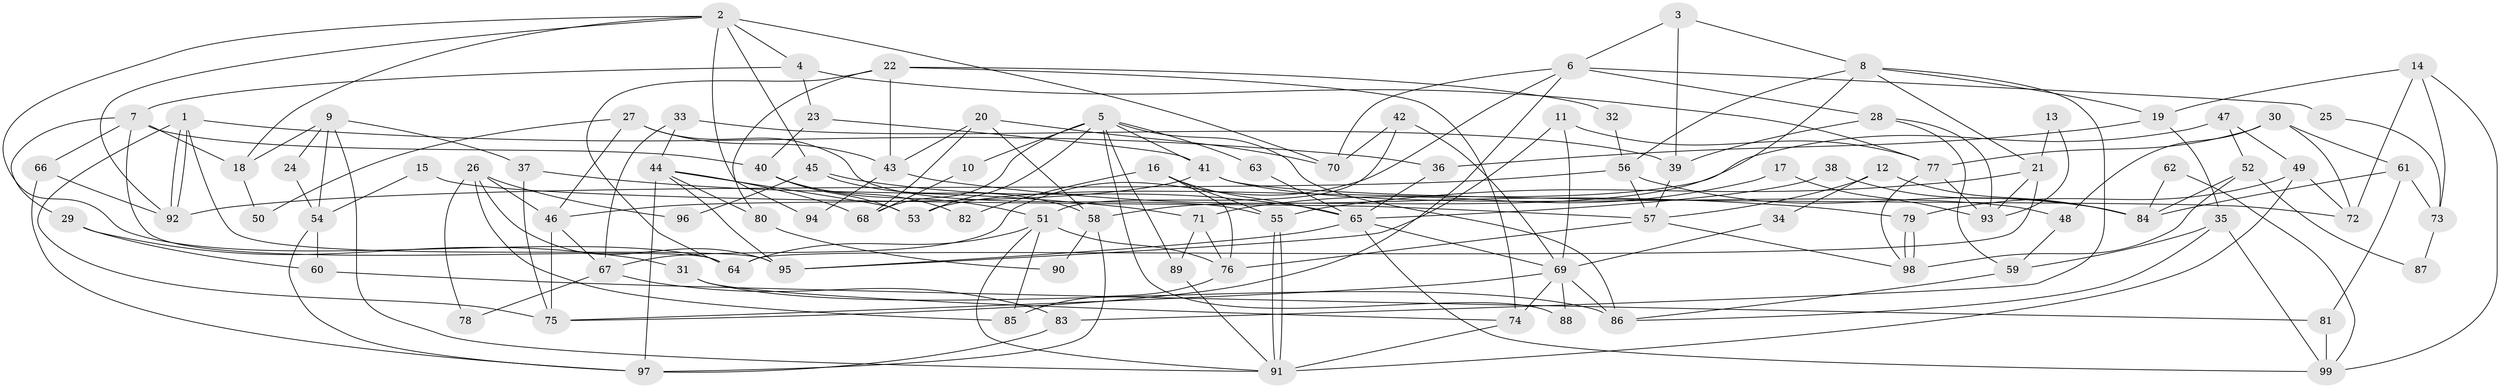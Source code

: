 // Generated by graph-tools (version 1.1) at 2025/50/03/09/25 03:50:10]
// undirected, 99 vertices, 198 edges
graph export_dot {
graph [start="1"]
  node [color=gray90,style=filled];
  1;
  2;
  3;
  4;
  5;
  6;
  7;
  8;
  9;
  10;
  11;
  12;
  13;
  14;
  15;
  16;
  17;
  18;
  19;
  20;
  21;
  22;
  23;
  24;
  25;
  26;
  27;
  28;
  29;
  30;
  31;
  32;
  33;
  34;
  35;
  36;
  37;
  38;
  39;
  40;
  41;
  42;
  43;
  44;
  45;
  46;
  47;
  48;
  49;
  50;
  51;
  52;
  53;
  54;
  55;
  56;
  57;
  58;
  59;
  60;
  61;
  62;
  63;
  64;
  65;
  66;
  67;
  68;
  69;
  70;
  71;
  72;
  73;
  74;
  75;
  76;
  77;
  78;
  79;
  80;
  81;
  82;
  83;
  84;
  85;
  86;
  87;
  88;
  89;
  90;
  91;
  92;
  93;
  94;
  95;
  96;
  97;
  98;
  99;
  1 -- 75;
  1 -- 92;
  1 -- 92;
  1 -- 36;
  1 -- 95;
  2 -- 64;
  2 -- 92;
  2 -- 4;
  2 -- 18;
  2 -- 45;
  2 -- 70;
  2 -- 94;
  3 -- 8;
  3 -- 6;
  3 -- 39;
  4 -- 77;
  4 -- 7;
  4 -- 23;
  5 -- 68;
  5 -- 53;
  5 -- 10;
  5 -- 41;
  5 -- 63;
  5 -- 86;
  5 -- 88;
  5 -- 89;
  6 -- 75;
  6 -- 67;
  6 -- 25;
  6 -- 28;
  6 -- 70;
  7 -- 40;
  7 -- 18;
  7 -- 29;
  7 -- 64;
  7 -- 66;
  8 -- 58;
  8 -- 19;
  8 -- 21;
  8 -- 56;
  8 -- 83;
  9 -- 91;
  9 -- 18;
  9 -- 24;
  9 -- 37;
  9 -- 54;
  10 -- 68;
  11 -- 77;
  11 -- 95;
  11 -- 69;
  12 -- 84;
  12 -- 57;
  12 -- 34;
  13 -- 93;
  13 -- 21;
  14 -- 19;
  14 -- 99;
  14 -- 72;
  14 -- 73;
  15 -- 54;
  15 -- 57;
  16 -- 65;
  16 -- 55;
  16 -- 76;
  16 -- 82;
  17 -- 71;
  17 -- 93;
  18 -- 50;
  19 -- 36;
  19 -- 35;
  20 -- 70;
  20 -- 43;
  20 -- 58;
  20 -- 68;
  21 -- 64;
  21 -- 55;
  21 -- 93;
  22 -- 43;
  22 -- 74;
  22 -- 32;
  22 -- 64;
  22 -- 80;
  23 -- 41;
  23 -- 40;
  24 -- 54;
  25 -- 73;
  26 -- 85;
  26 -- 95;
  26 -- 46;
  26 -- 78;
  26 -- 96;
  27 -- 46;
  27 -- 55;
  27 -- 43;
  27 -- 50;
  28 -- 59;
  28 -- 39;
  28 -- 93;
  29 -- 31;
  29 -- 60;
  30 -- 77;
  30 -- 72;
  30 -- 48;
  30 -- 61;
  31 -- 86;
  31 -- 74;
  32 -- 56;
  33 -- 39;
  33 -- 44;
  33 -- 67;
  34 -- 69;
  35 -- 59;
  35 -- 86;
  35 -- 99;
  36 -- 65;
  37 -- 71;
  37 -- 75;
  38 -- 65;
  38 -- 84;
  39 -- 57;
  40 -- 51;
  40 -- 53;
  40 -- 82;
  41 -- 46;
  41 -- 48;
  41 -- 72;
  42 -- 70;
  42 -- 51;
  42 -- 69;
  43 -- 79;
  43 -- 94;
  44 -- 97;
  44 -- 95;
  44 -- 53;
  44 -- 68;
  44 -- 80;
  45 -- 58;
  45 -- 65;
  45 -- 96;
  46 -- 75;
  46 -- 67;
  47 -- 49;
  47 -- 53;
  47 -- 52;
  48 -- 59;
  49 -- 91;
  49 -- 72;
  49 -- 79;
  51 -- 64;
  51 -- 76;
  51 -- 85;
  51 -- 91;
  52 -- 98;
  52 -- 84;
  52 -- 87;
  54 -- 60;
  54 -- 97;
  55 -- 91;
  55 -- 91;
  56 -- 92;
  56 -- 57;
  56 -- 84;
  57 -- 76;
  57 -- 98;
  58 -- 97;
  58 -- 90;
  59 -- 86;
  60 -- 81;
  61 -- 84;
  61 -- 73;
  61 -- 81;
  62 -- 84;
  62 -- 99;
  63 -- 65;
  65 -- 69;
  65 -- 95;
  65 -- 99;
  66 -- 97;
  66 -- 92;
  67 -- 78;
  67 -- 83;
  69 -- 74;
  69 -- 75;
  69 -- 86;
  69 -- 88;
  71 -- 76;
  71 -- 89;
  73 -- 87;
  74 -- 91;
  76 -- 85;
  77 -- 93;
  77 -- 98;
  79 -- 98;
  79 -- 98;
  80 -- 90;
  81 -- 99;
  83 -- 97;
  89 -- 91;
}
